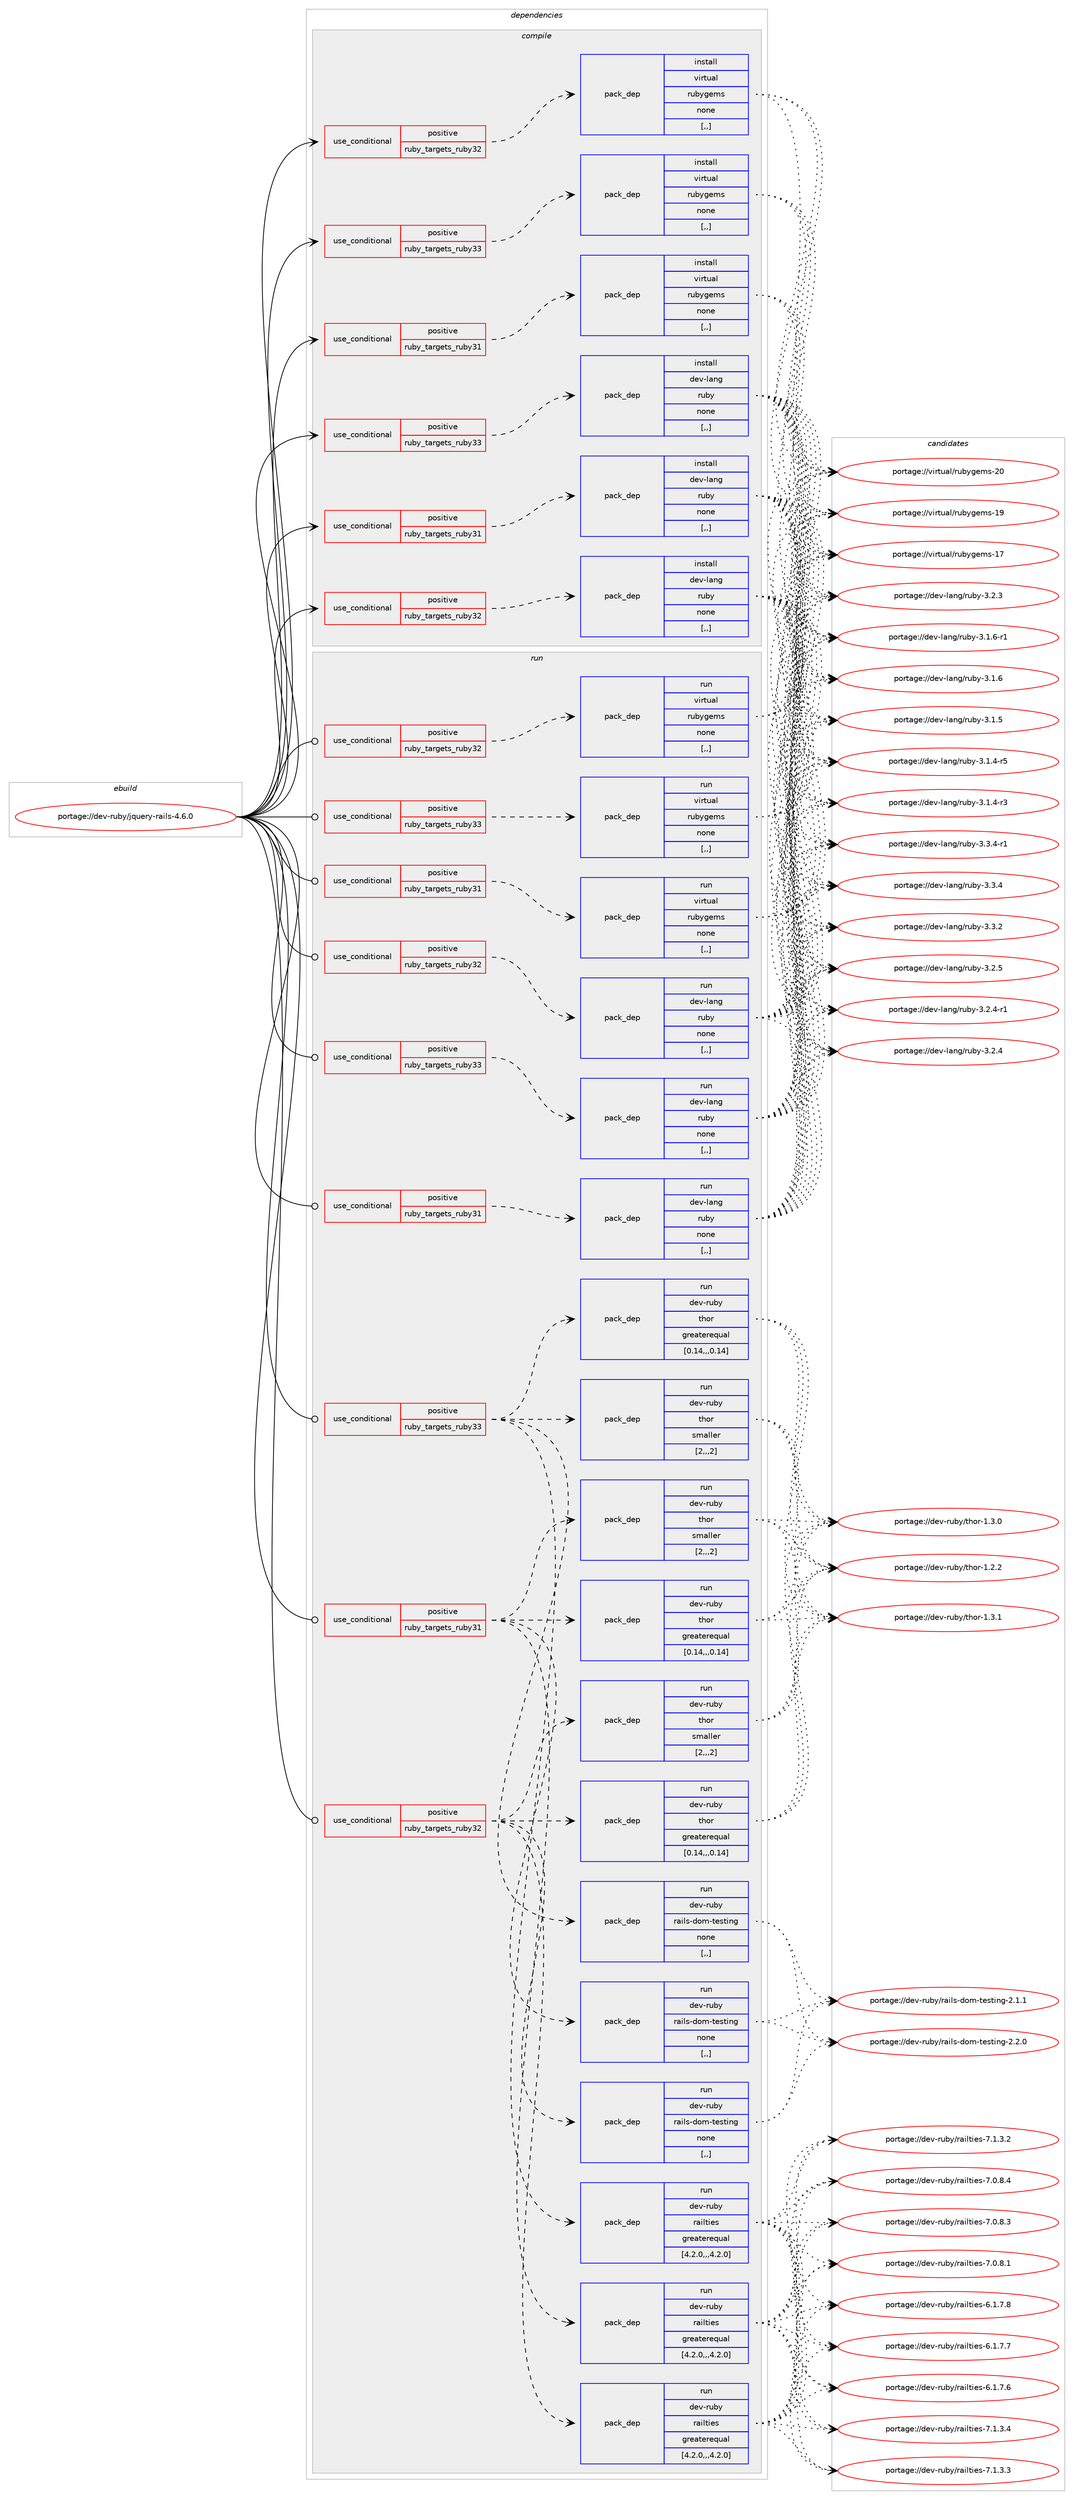 digraph prolog {

# *************
# Graph options
# *************

newrank=true;
concentrate=true;
compound=true;
graph [rankdir=LR,fontname=Helvetica,fontsize=10,ranksep=1.5];#, ranksep=2.5, nodesep=0.2];
edge  [arrowhead=vee];
node  [fontname=Helvetica,fontsize=10];

# **********
# The ebuild
# **********

subgraph cluster_leftcol {
color=gray;
label=<<i>ebuild</i>>;
id [label="portage://dev-ruby/jquery-rails-4.6.0", color=red, width=4, href="../dev-ruby/jquery-rails-4.6.0.svg"];
}

# ****************
# The dependencies
# ****************

subgraph cluster_midcol {
color=gray;
label=<<i>dependencies</i>>;
subgraph cluster_compile {
fillcolor="#eeeeee";
style=filled;
label=<<i>compile</i>>;
subgraph cond49574 {
dependency187788 [label=<<TABLE BORDER="0" CELLBORDER="1" CELLSPACING="0" CELLPADDING="4"><TR><TD ROWSPAN="3" CELLPADDING="10">use_conditional</TD></TR><TR><TD>positive</TD></TR><TR><TD>ruby_targets_ruby31</TD></TR></TABLE>>, shape=none, color=red];
subgraph pack136878 {
dependency187789 [label=<<TABLE BORDER="0" CELLBORDER="1" CELLSPACING="0" CELLPADDING="4" WIDTH="220"><TR><TD ROWSPAN="6" CELLPADDING="30">pack_dep</TD></TR><TR><TD WIDTH="110">install</TD></TR><TR><TD>dev-lang</TD></TR><TR><TD>ruby</TD></TR><TR><TD>none</TD></TR><TR><TD>[,,]</TD></TR></TABLE>>, shape=none, color=blue];
}
dependency187788:e -> dependency187789:w [weight=20,style="dashed",arrowhead="vee"];
}
id:e -> dependency187788:w [weight=20,style="solid",arrowhead="vee"];
subgraph cond49575 {
dependency187790 [label=<<TABLE BORDER="0" CELLBORDER="1" CELLSPACING="0" CELLPADDING="4"><TR><TD ROWSPAN="3" CELLPADDING="10">use_conditional</TD></TR><TR><TD>positive</TD></TR><TR><TD>ruby_targets_ruby31</TD></TR></TABLE>>, shape=none, color=red];
subgraph pack136879 {
dependency187791 [label=<<TABLE BORDER="0" CELLBORDER="1" CELLSPACING="0" CELLPADDING="4" WIDTH="220"><TR><TD ROWSPAN="6" CELLPADDING="30">pack_dep</TD></TR><TR><TD WIDTH="110">install</TD></TR><TR><TD>virtual</TD></TR><TR><TD>rubygems</TD></TR><TR><TD>none</TD></TR><TR><TD>[,,]</TD></TR></TABLE>>, shape=none, color=blue];
}
dependency187790:e -> dependency187791:w [weight=20,style="dashed",arrowhead="vee"];
}
id:e -> dependency187790:w [weight=20,style="solid",arrowhead="vee"];
subgraph cond49576 {
dependency187792 [label=<<TABLE BORDER="0" CELLBORDER="1" CELLSPACING="0" CELLPADDING="4"><TR><TD ROWSPAN="3" CELLPADDING="10">use_conditional</TD></TR><TR><TD>positive</TD></TR><TR><TD>ruby_targets_ruby32</TD></TR></TABLE>>, shape=none, color=red];
subgraph pack136880 {
dependency187793 [label=<<TABLE BORDER="0" CELLBORDER="1" CELLSPACING="0" CELLPADDING="4" WIDTH="220"><TR><TD ROWSPAN="6" CELLPADDING="30">pack_dep</TD></TR><TR><TD WIDTH="110">install</TD></TR><TR><TD>dev-lang</TD></TR><TR><TD>ruby</TD></TR><TR><TD>none</TD></TR><TR><TD>[,,]</TD></TR></TABLE>>, shape=none, color=blue];
}
dependency187792:e -> dependency187793:w [weight=20,style="dashed",arrowhead="vee"];
}
id:e -> dependency187792:w [weight=20,style="solid",arrowhead="vee"];
subgraph cond49577 {
dependency187794 [label=<<TABLE BORDER="0" CELLBORDER="1" CELLSPACING="0" CELLPADDING="4"><TR><TD ROWSPAN="3" CELLPADDING="10">use_conditional</TD></TR><TR><TD>positive</TD></TR><TR><TD>ruby_targets_ruby32</TD></TR></TABLE>>, shape=none, color=red];
subgraph pack136881 {
dependency187795 [label=<<TABLE BORDER="0" CELLBORDER="1" CELLSPACING="0" CELLPADDING="4" WIDTH="220"><TR><TD ROWSPAN="6" CELLPADDING="30">pack_dep</TD></TR><TR><TD WIDTH="110">install</TD></TR><TR><TD>virtual</TD></TR><TR><TD>rubygems</TD></TR><TR><TD>none</TD></TR><TR><TD>[,,]</TD></TR></TABLE>>, shape=none, color=blue];
}
dependency187794:e -> dependency187795:w [weight=20,style="dashed",arrowhead="vee"];
}
id:e -> dependency187794:w [weight=20,style="solid",arrowhead="vee"];
subgraph cond49578 {
dependency187796 [label=<<TABLE BORDER="0" CELLBORDER="1" CELLSPACING="0" CELLPADDING="4"><TR><TD ROWSPAN="3" CELLPADDING="10">use_conditional</TD></TR><TR><TD>positive</TD></TR><TR><TD>ruby_targets_ruby33</TD></TR></TABLE>>, shape=none, color=red];
subgraph pack136882 {
dependency187797 [label=<<TABLE BORDER="0" CELLBORDER="1" CELLSPACING="0" CELLPADDING="4" WIDTH="220"><TR><TD ROWSPAN="6" CELLPADDING="30">pack_dep</TD></TR><TR><TD WIDTH="110">install</TD></TR><TR><TD>dev-lang</TD></TR><TR><TD>ruby</TD></TR><TR><TD>none</TD></TR><TR><TD>[,,]</TD></TR></TABLE>>, shape=none, color=blue];
}
dependency187796:e -> dependency187797:w [weight=20,style="dashed",arrowhead="vee"];
}
id:e -> dependency187796:w [weight=20,style="solid",arrowhead="vee"];
subgraph cond49579 {
dependency187798 [label=<<TABLE BORDER="0" CELLBORDER="1" CELLSPACING="0" CELLPADDING="4"><TR><TD ROWSPAN="3" CELLPADDING="10">use_conditional</TD></TR><TR><TD>positive</TD></TR><TR><TD>ruby_targets_ruby33</TD></TR></TABLE>>, shape=none, color=red];
subgraph pack136883 {
dependency187799 [label=<<TABLE BORDER="0" CELLBORDER="1" CELLSPACING="0" CELLPADDING="4" WIDTH="220"><TR><TD ROWSPAN="6" CELLPADDING="30">pack_dep</TD></TR><TR><TD WIDTH="110">install</TD></TR><TR><TD>virtual</TD></TR><TR><TD>rubygems</TD></TR><TR><TD>none</TD></TR><TR><TD>[,,]</TD></TR></TABLE>>, shape=none, color=blue];
}
dependency187798:e -> dependency187799:w [weight=20,style="dashed",arrowhead="vee"];
}
id:e -> dependency187798:w [weight=20,style="solid",arrowhead="vee"];
}
subgraph cluster_compileandrun {
fillcolor="#eeeeee";
style=filled;
label=<<i>compile and run</i>>;
}
subgraph cluster_run {
fillcolor="#eeeeee";
style=filled;
label=<<i>run</i>>;
subgraph cond49580 {
dependency187800 [label=<<TABLE BORDER="0" CELLBORDER="1" CELLSPACING="0" CELLPADDING="4"><TR><TD ROWSPAN="3" CELLPADDING="10">use_conditional</TD></TR><TR><TD>positive</TD></TR><TR><TD>ruby_targets_ruby31</TD></TR></TABLE>>, shape=none, color=red];
subgraph pack136884 {
dependency187801 [label=<<TABLE BORDER="0" CELLBORDER="1" CELLSPACING="0" CELLPADDING="4" WIDTH="220"><TR><TD ROWSPAN="6" CELLPADDING="30">pack_dep</TD></TR><TR><TD WIDTH="110">run</TD></TR><TR><TD>dev-lang</TD></TR><TR><TD>ruby</TD></TR><TR><TD>none</TD></TR><TR><TD>[,,]</TD></TR></TABLE>>, shape=none, color=blue];
}
dependency187800:e -> dependency187801:w [weight=20,style="dashed",arrowhead="vee"];
}
id:e -> dependency187800:w [weight=20,style="solid",arrowhead="odot"];
subgraph cond49581 {
dependency187802 [label=<<TABLE BORDER="0" CELLBORDER="1" CELLSPACING="0" CELLPADDING="4"><TR><TD ROWSPAN="3" CELLPADDING="10">use_conditional</TD></TR><TR><TD>positive</TD></TR><TR><TD>ruby_targets_ruby31</TD></TR></TABLE>>, shape=none, color=red];
subgraph pack136885 {
dependency187803 [label=<<TABLE BORDER="0" CELLBORDER="1" CELLSPACING="0" CELLPADDING="4" WIDTH="220"><TR><TD ROWSPAN="6" CELLPADDING="30">pack_dep</TD></TR><TR><TD WIDTH="110">run</TD></TR><TR><TD>dev-ruby</TD></TR><TR><TD>railties</TD></TR><TR><TD>greaterequal</TD></TR><TR><TD>[4.2.0,,,4.2.0]</TD></TR></TABLE>>, shape=none, color=blue];
}
dependency187802:e -> dependency187803:w [weight=20,style="dashed",arrowhead="vee"];
subgraph pack136886 {
dependency187804 [label=<<TABLE BORDER="0" CELLBORDER="1" CELLSPACING="0" CELLPADDING="4" WIDTH="220"><TR><TD ROWSPAN="6" CELLPADDING="30">pack_dep</TD></TR><TR><TD WIDTH="110">run</TD></TR><TR><TD>dev-ruby</TD></TR><TR><TD>thor</TD></TR><TR><TD>greaterequal</TD></TR><TR><TD>[0.14,,,0.14]</TD></TR></TABLE>>, shape=none, color=blue];
}
dependency187802:e -> dependency187804:w [weight=20,style="dashed",arrowhead="vee"];
subgraph pack136887 {
dependency187805 [label=<<TABLE BORDER="0" CELLBORDER="1" CELLSPACING="0" CELLPADDING="4" WIDTH="220"><TR><TD ROWSPAN="6" CELLPADDING="30">pack_dep</TD></TR><TR><TD WIDTH="110">run</TD></TR><TR><TD>dev-ruby</TD></TR><TR><TD>thor</TD></TR><TR><TD>smaller</TD></TR><TR><TD>[2,,,2]</TD></TR></TABLE>>, shape=none, color=blue];
}
dependency187802:e -> dependency187805:w [weight=20,style="dashed",arrowhead="vee"];
subgraph pack136888 {
dependency187806 [label=<<TABLE BORDER="0" CELLBORDER="1" CELLSPACING="0" CELLPADDING="4" WIDTH="220"><TR><TD ROWSPAN="6" CELLPADDING="30">pack_dep</TD></TR><TR><TD WIDTH="110">run</TD></TR><TR><TD>dev-ruby</TD></TR><TR><TD>rails-dom-testing</TD></TR><TR><TD>none</TD></TR><TR><TD>[,,]</TD></TR></TABLE>>, shape=none, color=blue];
}
dependency187802:e -> dependency187806:w [weight=20,style="dashed",arrowhead="vee"];
}
id:e -> dependency187802:w [weight=20,style="solid",arrowhead="odot"];
subgraph cond49582 {
dependency187807 [label=<<TABLE BORDER="0" CELLBORDER="1" CELLSPACING="0" CELLPADDING="4"><TR><TD ROWSPAN="3" CELLPADDING="10">use_conditional</TD></TR><TR><TD>positive</TD></TR><TR><TD>ruby_targets_ruby31</TD></TR></TABLE>>, shape=none, color=red];
subgraph pack136889 {
dependency187808 [label=<<TABLE BORDER="0" CELLBORDER="1" CELLSPACING="0" CELLPADDING="4" WIDTH="220"><TR><TD ROWSPAN="6" CELLPADDING="30">pack_dep</TD></TR><TR><TD WIDTH="110">run</TD></TR><TR><TD>virtual</TD></TR><TR><TD>rubygems</TD></TR><TR><TD>none</TD></TR><TR><TD>[,,]</TD></TR></TABLE>>, shape=none, color=blue];
}
dependency187807:e -> dependency187808:w [weight=20,style="dashed",arrowhead="vee"];
}
id:e -> dependency187807:w [weight=20,style="solid",arrowhead="odot"];
subgraph cond49583 {
dependency187809 [label=<<TABLE BORDER="0" CELLBORDER="1" CELLSPACING="0" CELLPADDING="4"><TR><TD ROWSPAN="3" CELLPADDING="10">use_conditional</TD></TR><TR><TD>positive</TD></TR><TR><TD>ruby_targets_ruby32</TD></TR></TABLE>>, shape=none, color=red];
subgraph pack136890 {
dependency187810 [label=<<TABLE BORDER="0" CELLBORDER="1" CELLSPACING="0" CELLPADDING="4" WIDTH="220"><TR><TD ROWSPAN="6" CELLPADDING="30">pack_dep</TD></TR><TR><TD WIDTH="110">run</TD></TR><TR><TD>dev-lang</TD></TR><TR><TD>ruby</TD></TR><TR><TD>none</TD></TR><TR><TD>[,,]</TD></TR></TABLE>>, shape=none, color=blue];
}
dependency187809:e -> dependency187810:w [weight=20,style="dashed",arrowhead="vee"];
}
id:e -> dependency187809:w [weight=20,style="solid",arrowhead="odot"];
subgraph cond49584 {
dependency187811 [label=<<TABLE BORDER="0" CELLBORDER="1" CELLSPACING="0" CELLPADDING="4"><TR><TD ROWSPAN="3" CELLPADDING="10">use_conditional</TD></TR><TR><TD>positive</TD></TR><TR><TD>ruby_targets_ruby32</TD></TR></TABLE>>, shape=none, color=red];
subgraph pack136891 {
dependency187812 [label=<<TABLE BORDER="0" CELLBORDER="1" CELLSPACING="0" CELLPADDING="4" WIDTH="220"><TR><TD ROWSPAN="6" CELLPADDING="30">pack_dep</TD></TR><TR><TD WIDTH="110">run</TD></TR><TR><TD>dev-ruby</TD></TR><TR><TD>railties</TD></TR><TR><TD>greaterequal</TD></TR><TR><TD>[4.2.0,,,4.2.0]</TD></TR></TABLE>>, shape=none, color=blue];
}
dependency187811:e -> dependency187812:w [weight=20,style="dashed",arrowhead="vee"];
subgraph pack136892 {
dependency187813 [label=<<TABLE BORDER="0" CELLBORDER="1" CELLSPACING="0" CELLPADDING="4" WIDTH="220"><TR><TD ROWSPAN="6" CELLPADDING="30">pack_dep</TD></TR><TR><TD WIDTH="110">run</TD></TR><TR><TD>dev-ruby</TD></TR><TR><TD>thor</TD></TR><TR><TD>greaterequal</TD></TR><TR><TD>[0.14,,,0.14]</TD></TR></TABLE>>, shape=none, color=blue];
}
dependency187811:e -> dependency187813:w [weight=20,style="dashed",arrowhead="vee"];
subgraph pack136893 {
dependency187814 [label=<<TABLE BORDER="0" CELLBORDER="1" CELLSPACING="0" CELLPADDING="4" WIDTH="220"><TR><TD ROWSPAN="6" CELLPADDING="30">pack_dep</TD></TR><TR><TD WIDTH="110">run</TD></TR><TR><TD>dev-ruby</TD></TR><TR><TD>thor</TD></TR><TR><TD>smaller</TD></TR><TR><TD>[2,,,2]</TD></TR></TABLE>>, shape=none, color=blue];
}
dependency187811:e -> dependency187814:w [weight=20,style="dashed",arrowhead="vee"];
subgraph pack136894 {
dependency187815 [label=<<TABLE BORDER="0" CELLBORDER="1" CELLSPACING="0" CELLPADDING="4" WIDTH="220"><TR><TD ROWSPAN="6" CELLPADDING="30">pack_dep</TD></TR><TR><TD WIDTH="110">run</TD></TR><TR><TD>dev-ruby</TD></TR><TR><TD>rails-dom-testing</TD></TR><TR><TD>none</TD></TR><TR><TD>[,,]</TD></TR></TABLE>>, shape=none, color=blue];
}
dependency187811:e -> dependency187815:w [weight=20,style="dashed",arrowhead="vee"];
}
id:e -> dependency187811:w [weight=20,style="solid",arrowhead="odot"];
subgraph cond49585 {
dependency187816 [label=<<TABLE BORDER="0" CELLBORDER="1" CELLSPACING="0" CELLPADDING="4"><TR><TD ROWSPAN="3" CELLPADDING="10">use_conditional</TD></TR><TR><TD>positive</TD></TR><TR><TD>ruby_targets_ruby32</TD></TR></TABLE>>, shape=none, color=red];
subgraph pack136895 {
dependency187817 [label=<<TABLE BORDER="0" CELLBORDER="1" CELLSPACING="0" CELLPADDING="4" WIDTH="220"><TR><TD ROWSPAN="6" CELLPADDING="30">pack_dep</TD></TR><TR><TD WIDTH="110">run</TD></TR><TR><TD>virtual</TD></TR><TR><TD>rubygems</TD></TR><TR><TD>none</TD></TR><TR><TD>[,,]</TD></TR></TABLE>>, shape=none, color=blue];
}
dependency187816:e -> dependency187817:w [weight=20,style="dashed",arrowhead="vee"];
}
id:e -> dependency187816:w [weight=20,style="solid",arrowhead="odot"];
subgraph cond49586 {
dependency187818 [label=<<TABLE BORDER="0" CELLBORDER="1" CELLSPACING="0" CELLPADDING="4"><TR><TD ROWSPAN="3" CELLPADDING="10">use_conditional</TD></TR><TR><TD>positive</TD></TR><TR><TD>ruby_targets_ruby33</TD></TR></TABLE>>, shape=none, color=red];
subgraph pack136896 {
dependency187819 [label=<<TABLE BORDER="0" CELLBORDER="1" CELLSPACING="0" CELLPADDING="4" WIDTH="220"><TR><TD ROWSPAN="6" CELLPADDING="30">pack_dep</TD></TR><TR><TD WIDTH="110">run</TD></TR><TR><TD>dev-lang</TD></TR><TR><TD>ruby</TD></TR><TR><TD>none</TD></TR><TR><TD>[,,]</TD></TR></TABLE>>, shape=none, color=blue];
}
dependency187818:e -> dependency187819:w [weight=20,style="dashed",arrowhead="vee"];
}
id:e -> dependency187818:w [weight=20,style="solid",arrowhead="odot"];
subgraph cond49587 {
dependency187820 [label=<<TABLE BORDER="0" CELLBORDER="1" CELLSPACING="0" CELLPADDING="4"><TR><TD ROWSPAN="3" CELLPADDING="10">use_conditional</TD></TR><TR><TD>positive</TD></TR><TR><TD>ruby_targets_ruby33</TD></TR></TABLE>>, shape=none, color=red];
subgraph pack136897 {
dependency187821 [label=<<TABLE BORDER="0" CELLBORDER="1" CELLSPACING="0" CELLPADDING="4" WIDTH="220"><TR><TD ROWSPAN="6" CELLPADDING="30">pack_dep</TD></TR><TR><TD WIDTH="110">run</TD></TR><TR><TD>dev-ruby</TD></TR><TR><TD>railties</TD></TR><TR><TD>greaterequal</TD></TR><TR><TD>[4.2.0,,,4.2.0]</TD></TR></TABLE>>, shape=none, color=blue];
}
dependency187820:e -> dependency187821:w [weight=20,style="dashed",arrowhead="vee"];
subgraph pack136898 {
dependency187822 [label=<<TABLE BORDER="0" CELLBORDER="1" CELLSPACING="0" CELLPADDING="4" WIDTH="220"><TR><TD ROWSPAN="6" CELLPADDING="30">pack_dep</TD></TR><TR><TD WIDTH="110">run</TD></TR><TR><TD>dev-ruby</TD></TR><TR><TD>thor</TD></TR><TR><TD>greaterequal</TD></TR><TR><TD>[0.14,,,0.14]</TD></TR></TABLE>>, shape=none, color=blue];
}
dependency187820:e -> dependency187822:w [weight=20,style="dashed",arrowhead="vee"];
subgraph pack136899 {
dependency187823 [label=<<TABLE BORDER="0" CELLBORDER="1" CELLSPACING="0" CELLPADDING="4" WIDTH="220"><TR><TD ROWSPAN="6" CELLPADDING="30">pack_dep</TD></TR><TR><TD WIDTH="110">run</TD></TR><TR><TD>dev-ruby</TD></TR><TR><TD>thor</TD></TR><TR><TD>smaller</TD></TR><TR><TD>[2,,,2]</TD></TR></TABLE>>, shape=none, color=blue];
}
dependency187820:e -> dependency187823:w [weight=20,style="dashed",arrowhead="vee"];
subgraph pack136900 {
dependency187824 [label=<<TABLE BORDER="0" CELLBORDER="1" CELLSPACING="0" CELLPADDING="4" WIDTH="220"><TR><TD ROWSPAN="6" CELLPADDING="30">pack_dep</TD></TR><TR><TD WIDTH="110">run</TD></TR><TR><TD>dev-ruby</TD></TR><TR><TD>rails-dom-testing</TD></TR><TR><TD>none</TD></TR><TR><TD>[,,]</TD></TR></TABLE>>, shape=none, color=blue];
}
dependency187820:e -> dependency187824:w [weight=20,style="dashed",arrowhead="vee"];
}
id:e -> dependency187820:w [weight=20,style="solid",arrowhead="odot"];
subgraph cond49588 {
dependency187825 [label=<<TABLE BORDER="0" CELLBORDER="1" CELLSPACING="0" CELLPADDING="4"><TR><TD ROWSPAN="3" CELLPADDING="10">use_conditional</TD></TR><TR><TD>positive</TD></TR><TR><TD>ruby_targets_ruby33</TD></TR></TABLE>>, shape=none, color=red];
subgraph pack136901 {
dependency187826 [label=<<TABLE BORDER="0" CELLBORDER="1" CELLSPACING="0" CELLPADDING="4" WIDTH="220"><TR><TD ROWSPAN="6" CELLPADDING="30">pack_dep</TD></TR><TR><TD WIDTH="110">run</TD></TR><TR><TD>virtual</TD></TR><TR><TD>rubygems</TD></TR><TR><TD>none</TD></TR><TR><TD>[,,]</TD></TR></TABLE>>, shape=none, color=blue];
}
dependency187825:e -> dependency187826:w [weight=20,style="dashed",arrowhead="vee"];
}
id:e -> dependency187825:w [weight=20,style="solid",arrowhead="odot"];
}
}

# **************
# The candidates
# **************

subgraph cluster_choices {
rank=same;
color=gray;
label=<<i>candidates</i>>;

subgraph choice136878 {
color=black;
nodesep=1;
choice100101118451089711010347114117981214551465146524511449 [label="portage://dev-lang/ruby-3.3.4-r1", color=red, width=4,href="../dev-lang/ruby-3.3.4-r1.svg"];
choice10010111845108971101034711411798121455146514652 [label="portage://dev-lang/ruby-3.3.4", color=red, width=4,href="../dev-lang/ruby-3.3.4.svg"];
choice10010111845108971101034711411798121455146514650 [label="portage://dev-lang/ruby-3.3.2", color=red, width=4,href="../dev-lang/ruby-3.3.2.svg"];
choice10010111845108971101034711411798121455146504653 [label="portage://dev-lang/ruby-3.2.5", color=red, width=4,href="../dev-lang/ruby-3.2.5.svg"];
choice100101118451089711010347114117981214551465046524511449 [label="portage://dev-lang/ruby-3.2.4-r1", color=red, width=4,href="../dev-lang/ruby-3.2.4-r1.svg"];
choice10010111845108971101034711411798121455146504652 [label="portage://dev-lang/ruby-3.2.4", color=red, width=4,href="../dev-lang/ruby-3.2.4.svg"];
choice10010111845108971101034711411798121455146504651 [label="portage://dev-lang/ruby-3.2.3", color=red, width=4,href="../dev-lang/ruby-3.2.3.svg"];
choice100101118451089711010347114117981214551464946544511449 [label="portage://dev-lang/ruby-3.1.6-r1", color=red, width=4,href="../dev-lang/ruby-3.1.6-r1.svg"];
choice10010111845108971101034711411798121455146494654 [label="portage://dev-lang/ruby-3.1.6", color=red, width=4,href="../dev-lang/ruby-3.1.6.svg"];
choice10010111845108971101034711411798121455146494653 [label="portage://dev-lang/ruby-3.1.5", color=red, width=4,href="../dev-lang/ruby-3.1.5.svg"];
choice100101118451089711010347114117981214551464946524511453 [label="portage://dev-lang/ruby-3.1.4-r5", color=red, width=4,href="../dev-lang/ruby-3.1.4-r5.svg"];
choice100101118451089711010347114117981214551464946524511451 [label="portage://dev-lang/ruby-3.1.4-r3", color=red, width=4,href="../dev-lang/ruby-3.1.4-r3.svg"];
dependency187789:e -> choice100101118451089711010347114117981214551465146524511449:w [style=dotted,weight="100"];
dependency187789:e -> choice10010111845108971101034711411798121455146514652:w [style=dotted,weight="100"];
dependency187789:e -> choice10010111845108971101034711411798121455146514650:w [style=dotted,weight="100"];
dependency187789:e -> choice10010111845108971101034711411798121455146504653:w [style=dotted,weight="100"];
dependency187789:e -> choice100101118451089711010347114117981214551465046524511449:w [style=dotted,weight="100"];
dependency187789:e -> choice10010111845108971101034711411798121455146504652:w [style=dotted,weight="100"];
dependency187789:e -> choice10010111845108971101034711411798121455146504651:w [style=dotted,weight="100"];
dependency187789:e -> choice100101118451089711010347114117981214551464946544511449:w [style=dotted,weight="100"];
dependency187789:e -> choice10010111845108971101034711411798121455146494654:w [style=dotted,weight="100"];
dependency187789:e -> choice10010111845108971101034711411798121455146494653:w [style=dotted,weight="100"];
dependency187789:e -> choice100101118451089711010347114117981214551464946524511453:w [style=dotted,weight="100"];
dependency187789:e -> choice100101118451089711010347114117981214551464946524511451:w [style=dotted,weight="100"];
}
subgraph choice136879 {
color=black;
nodesep=1;
choice118105114116117971084711411798121103101109115455048 [label="portage://virtual/rubygems-20", color=red, width=4,href="../virtual/rubygems-20.svg"];
choice118105114116117971084711411798121103101109115454957 [label="portage://virtual/rubygems-19", color=red, width=4,href="../virtual/rubygems-19.svg"];
choice118105114116117971084711411798121103101109115454955 [label="portage://virtual/rubygems-17", color=red, width=4,href="../virtual/rubygems-17.svg"];
dependency187791:e -> choice118105114116117971084711411798121103101109115455048:w [style=dotted,weight="100"];
dependency187791:e -> choice118105114116117971084711411798121103101109115454957:w [style=dotted,weight="100"];
dependency187791:e -> choice118105114116117971084711411798121103101109115454955:w [style=dotted,weight="100"];
}
subgraph choice136880 {
color=black;
nodesep=1;
choice100101118451089711010347114117981214551465146524511449 [label="portage://dev-lang/ruby-3.3.4-r1", color=red, width=4,href="../dev-lang/ruby-3.3.4-r1.svg"];
choice10010111845108971101034711411798121455146514652 [label="portage://dev-lang/ruby-3.3.4", color=red, width=4,href="../dev-lang/ruby-3.3.4.svg"];
choice10010111845108971101034711411798121455146514650 [label="portage://dev-lang/ruby-3.3.2", color=red, width=4,href="../dev-lang/ruby-3.3.2.svg"];
choice10010111845108971101034711411798121455146504653 [label="portage://dev-lang/ruby-3.2.5", color=red, width=4,href="../dev-lang/ruby-3.2.5.svg"];
choice100101118451089711010347114117981214551465046524511449 [label="portage://dev-lang/ruby-3.2.4-r1", color=red, width=4,href="../dev-lang/ruby-3.2.4-r1.svg"];
choice10010111845108971101034711411798121455146504652 [label="portage://dev-lang/ruby-3.2.4", color=red, width=4,href="../dev-lang/ruby-3.2.4.svg"];
choice10010111845108971101034711411798121455146504651 [label="portage://dev-lang/ruby-3.2.3", color=red, width=4,href="../dev-lang/ruby-3.2.3.svg"];
choice100101118451089711010347114117981214551464946544511449 [label="portage://dev-lang/ruby-3.1.6-r1", color=red, width=4,href="../dev-lang/ruby-3.1.6-r1.svg"];
choice10010111845108971101034711411798121455146494654 [label="portage://dev-lang/ruby-3.1.6", color=red, width=4,href="../dev-lang/ruby-3.1.6.svg"];
choice10010111845108971101034711411798121455146494653 [label="portage://dev-lang/ruby-3.1.5", color=red, width=4,href="../dev-lang/ruby-3.1.5.svg"];
choice100101118451089711010347114117981214551464946524511453 [label="portage://dev-lang/ruby-3.1.4-r5", color=red, width=4,href="../dev-lang/ruby-3.1.4-r5.svg"];
choice100101118451089711010347114117981214551464946524511451 [label="portage://dev-lang/ruby-3.1.4-r3", color=red, width=4,href="../dev-lang/ruby-3.1.4-r3.svg"];
dependency187793:e -> choice100101118451089711010347114117981214551465146524511449:w [style=dotted,weight="100"];
dependency187793:e -> choice10010111845108971101034711411798121455146514652:w [style=dotted,weight="100"];
dependency187793:e -> choice10010111845108971101034711411798121455146514650:w [style=dotted,weight="100"];
dependency187793:e -> choice10010111845108971101034711411798121455146504653:w [style=dotted,weight="100"];
dependency187793:e -> choice100101118451089711010347114117981214551465046524511449:w [style=dotted,weight="100"];
dependency187793:e -> choice10010111845108971101034711411798121455146504652:w [style=dotted,weight="100"];
dependency187793:e -> choice10010111845108971101034711411798121455146504651:w [style=dotted,weight="100"];
dependency187793:e -> choice100101118451089711010347114117981214551464946544511449:w [style=dotted,weight="100"];
dependency187793:e -> choice10010111845108971101034711411798121455146494654:w [style=dotted,weight="100"];
dependency187793:e -> choice10010111845108971101034711411798121455146494653:w [style=dotted,weight="100"];
dependency187793:e -> choice100101118451089711010347114117981214551464946524511453:w [style=dotted,weight="100"];
dependency187793:e -> choice100101118451089711010347114117981214551464946524511451:w [style=dotted,weight="100"];
}
subgraph choice136881 {
color=black;
nodesep=1;
choice118105114116117971084711411798121103101109115455048 [label="portage://virtual/rubygems-20", color=red, width=4,href="../virtual/rubygems-20.svg"];
choice118105114116117971084711411798121103101109115454957 [label="portage://virtual/rubygems-19", color=red, width=4,href="../virtual/rubygems-19.svg"];
choice118105114116117971084711411798121103101109115454955 [label="portage://virtual/rubygems-17", color=red, width=4,href="../virtual/rubygems-17.svg"];
dependency187795:e -> choice118105114116117971084711411798121103101109115455048:w [style=dotted,weight="100"];
dependency187795:e -> choice118105114116117971084711411798121103101109115454957:w [style=dotted,weight="100"];
dependency187795:e -> choice118105114116117971084711411798121103101109115454955:w [style=dotted,weight="100"];
}
subgraph choice136882 {
color=black;
nodesep=1;
choice100101118451089711010347114117981214551465146524511449 [label="portage://dev-lang/ruby-3.3.4-r1", color=red, width=4,href="../dev-lang/ruby-3.3.4-r1.svg"];
choice10010111845108971101034711411798121455146514652 [label="portage://dev-lang/ruby-3.3.4", color=red, width=4,href="../dev-lang/ruby-3.3.4.svg"];
choice10010111845108971101034711411798121455146514650 [label="portage://dev-lang/ruby-3.3.2", color=red, width=4,href="../dev-lang/ruby-3.3.2.svg"];
choice10010111845108971101034711411798121455146504653 [label="portage://dev-lang/ruby-3.2.5", color=red, width=4,href="../dev-lang/ruby-3.2.5.svg"];
choice100101118451089711010347114117981214551465046524511449 [label="portage://dev-lang/ruby-3.2.4-r1", color=red, width=4,href="../dev-lang/ruby-3.2.4-r1.svg"];
choice10010111845108971101034711411798121455146504652 [label="portage://dev-lang/ruby-3.2.4", color=red, width=4,href="../dev-lang/ruby-3.2.4.svg"];
choice10010111845108971101034711411798121455146504651 [label="portage://dev-lang/ruby-3.2.3", color=red, width=4,href="../dev-lang/ruby-3.2.3.svg"];
choice100101118451089711010347114117981214551464946544511449 [label="portage://dev-lang/ruby-3.1.6-r1", color=red, width=4,href="../dev-lang/ruby-3.1.6-r1.svg"];
choice10010111845108971101034711411798121455146494654 [label="portage://dev-lang/ruby-3.1.6", color=red, width=4,href="../dev-lang/ruby-3.1.6.svg"];
choice10010111845108971101034711411798121455146494653 [label="portage://dev-lang/ruby-3.1.5", color=red, width=4,href="../dev-lang/ruby-3.1.5.svg"];
choice100101118451089711010347114117981214551464946524511453 [label="portage://dev-lang/ruby-3.1.4-r5", color=red, width=4,href="../dev-lang/ruby-3.1.4-r5.svg"];
choice100101118451089711010347114117981214551464946524511451 [label="portage://dev-lang/ruby-3.1.4-r3", color=red, width=4,href="../dev-lang/ruby-3.1.4-r3.svg"];
dependency187797:e -> choice100101118451089711010347114117981214551465146524511449:w [style=dotted,weight="100"];
dependency187797:e -> choice10010111845108971101034711411798121455146514652:w [style=dotted,weight="100"];
dependency187797:e -> choice10010111845108971101034711411798121455146514650:w [style=dotted,weight="100"];
dependency187797:e -> choice10010111845108971101034711411798121455146504653:w [style=dotted,weight="100"];
dependency187797:e -> choice100101118451089711010347114117981214551465046524511449:w [style=dotted,weight="100"];
dependency187797:e -> choice10010111845108971101034711411798121455146504652:w [style=dotted,weight="100"];
dependency187797:e -> choice10010111845108971101034711411798121455146504651:w [style=dotted,weight="100"];
dependency187797:e -> choice100101118451089711010347114117981214551464946544511449:w [style=dotted,weight="100"];
dependency187797:e -> choice10010111845108971101034711411798121455146494654:w [style=dotted,weight="100"];
dependency187797:e -> choice10010111845108971101034711411798121455146494653:w [style=dotted,weight="100"];
dependency187797:e -> choice100101118451089711010347114117981214551464946524511453:w [style=dotted,weight="100"];
dependency187797:e -> choice100101118451089711010347114117981214551464946524511451:w [style=dotted,weight="100"];
}
subgraph choice136883 {
color=black;
nodesep=1;
choice118105114116117971084711411798121103101109115455048 [label="portage://virtual/rubygems-20", color=red, width=4,href="../virtual/rubygems-20.svg"];
choice118105114116117971084711411798121103101109115454957 [label="portage://virtual/rubygems-19", color=red, width=4,href="../virtual/rubygems-19.svg"];
choice118105114116117971084711411798121103101109115454955 [label="portage://virtual/rubygems-17", color=red, width=4,href="../virtual/rubygems-17.svg"];
dependency187799:e -> choice118105114116117971084711411798121103101109115455048:w [style=dotted,weight="100"];
dependency187799:e -> choice118105114116117971084711411798121103101109115454957:w [style=dotted,weight="100"];
dependency187799:e -> choice118105114116117971084711411798121103101109115454955:w [style=dotted,weight="100"];
}
subgraph choice136884 {
color=black;
nodesep=1;
choice100101118451089711010347114117981214551465146524511449 [label="portage://dev-lang/ruby-3.3.4-r1", color=red, width=4,href="../dev-lang/ruby-3.3.4-r1.svg"];
choice10010111845108971101034711411798121455146514652 [label="portage://dev-lang/ruby-3.3.4", color=red, width=4,href="../dev-lang/ruby-3.3.4.svg"];
choice10010111845108971101034711411798121455146514650 [label="portage://dev-lang/ruby-3.3.2", color=red, width=4,href="../dev-lang/ruby-3.3.2.svg"];
choice10010111845108971101034711411798121455146504653 [label="portage://dev-lang/ruby-3.2.5", color=red, width=4,href="../dev-lang/ruby-3.2.5.svg"];
choice100101118451089711010347114117981214551465046524511449 [label="portage://dev-lang/ruby-3.2.4-r1", color=red, width=4,href="../dev-lang/ruby-3.2.4-r1.svg"];
choice10010111845108971101034711411798121455146504652 [label="portage://dev-lang/ruby-3.2.4", color=red, width=4,href="../dev-lang/ruby-3.2.4.svg"];
choice10010111845108971101034711411798121455146504651 [label="portage://dev-lang/ruby-3.2.3", color=red, width=4,href="../dev-lang/ruby-3.2.3.svg"];
choice100101118451089711010347114117981214551464946544511449 [label="portage://dev-lang/ruby-3.1.6-r1", color=red, width=4,href="../dev-lang/ruby-3.1.6-r1.svg"];
choice10010111845108971101034711411798121455146494654 [label="portage://dev-lang/ruby-3.1.6", color=red, width=4,href="../dev-lang/ruby-3.1.6.svg"];
choice10010111845108971101034711411798121455146494653 [label="portage://dev-lang/ruby-3.1.5", color=red, width=4,href="../dev-lang/ruby-3.1.5.svg"];
choice100101118451089711010347114117981214551464946524511453 [label="portage://dev-lang/ruby-3.1.4-r5", color=red, width=4,href="../dev-lang/ruby-3.1.4-r5.svg"];
choice100101118451089711010347114117981214551464946524511451 [label="portage://dev-lang/ruby-3.1.4-r3", color=red, width=4,href="../dev-lang/ruby-3.1.4-r3.svg"];
dependency187801:e -> choice100101118451089711010347114117981214551465146524511449:w [style=dotted,weight="100"];
dependency187801:e -> choice10010111845108971101034711411798121455146514652:w [style=dotted,weight="100"];
dependency187801:e -> choice10010111845108971101034711411798121455146514650:w [style=dotted,weight="100"];
dependency187801:e -> choice10010111845108971101034711411798121455146504653:w [style=dotted,weight="100"];
dependency187801:e -> choice100101118451089711010347114117981214551465046524511449:w [style=dotted,weight="100"];
dependency187801:e -> choice10010111845108971101034711411798121455146504652:w [style=dotted,weight="100"];
dependency187801:e -> choice10010111845108971101034711411798121455146504651:w [style=dotted,weight="100"];
dependency187801:e -> choice100101118451089711010347114117981214551464946544511449:w [style=dotted,weight="100"];
dependency187801:e -> choice10010111845108971101034711411798121455146494654:w [style=dotted,weight="100"];
dependency187801:e -> choice10010111845108971101034711411798121455146494653:w [style=dotted,weight="100"];
dependency187801:e -> choice100101118451089711010347114117981214551464946524511453:w [style=dotted,weight="100"];
dependency187801:e -> choice100101118451089711010347114117981214551464946524511451:w [style=dotted,weight="100"];
}
subgraph choice136885 {
color=black;
nodesep=1;
choice100101118451141179812147114971051081161051011154555464946514652 [label="portage://dev-ruby/railties-7.1.3.4", color=red, width=4,href="../dev-ruby/railties-7.1.3.4.svg"];
choice100101118451141179812147114971051081161051011154555464946514651 [label="portage://dev-ruby/railties-7.1.3.3", color=red, width=4,href="../dev-ruby/railties-7.1.3.3.svg"];
choice100101118451141179812147114971051081161051011154555464946514650 [label="portage://dev-ruby/railties-7.1.3.2", color=red, width=4,href="../dev-ruby/railties-7.1.3.2.svg"];
choice100101118451141179812147114971051081161051011154555464846564652 [label="portage://dev-ruby/railties-7.0.8.4", color=red, width=4,href="../dev-ruby/railties-7.0.8.4.svg"];
choice100101118451141179812147114971051081161051011154555464846564651 [label="portage://dev-ruby/railties-7.0.8.3", color=red, width=4,href="../dev-ruby/railties-7.0.8.3.svg"];
choice100101118451141179812147114971051081161051011154555464846564649 [label="portage://dev-ruby/railties-7.0.8.1", color=red, width=4,href="../dev-ruby/railties-7.0.8.1.svg"];
choice100101118451141179812147114971051081161051011154554464946554656 [label="portage://dev-ruby/railties-6.1.7.8", color=red, width=4,href="../dev-ruby/railties-6.1.7.8.svg"];
choice100101118451141179812147114971051081161051011154554464946554655 [label="portage://dev-ruby/railties-6.1.7.7", color=red, width=4,href="../dev-ruby/railties-6.1.7.7.svg"];
choice100101118451141179812147114971051081161051011154554464946554654 [label="portage://dev-ruby/railties-6.1.7.6", color=red, width=4,href="../dev-ruby/railties-6.1.7.6.svg"];
dependency187803:e -> choice100101118451141179812147114971051081161051011154555464946514652:w [style=dotted,weight="100"];
dependency187803:e -> choice100101118451141179812147114971051081161051011154555464946514651:w [style=dotted,weight="100"];
dependency187803:e -> choice100101118451141179812147114971051081161051011154555464946514650:w [style=dotted,weight="100"];
dependency187803:e -> choice100101118451141179812147114971051081161051011154555464846564652:w [style=dotted,weight="100"];
dependency187803:e -> choice100101118451141179812147114971051081161051011154555464846564651:w [style=dotted,weight="100"];
dependency187803:e -> choice100101118451141179812147114971051081161051011154555464846564649:w [style=dotted,weight="100"];
dependency187803:e -> choice100101118451141179812147114971051081161051011154554464946554656:w [style=dotted,weight="100"];
dependency187803:e -> choice100101118451141179812147114971051081161051011154554464946554655:w [style=dotted,weight="100"];
dependency187803:e -> choice100101118451141179812147114971051081161051011154554464946554654:w [style=dotted,weight="100"];
}
subgraph choice136886 {
color=black;
nodesep=1;
choice100101118451141179812147116104111114454946514649 [label="portage://dev-ruby/thor-1.3.1", color=red, width=4,href="../dev-ruby/thor-1.3.1.svg"];
choice100101118451141179812147116104111114454946514648 [label="portage://dev-ruby/thor-1.3.0", color=red, width=4,href="../dev-ruby/thor-1.3.0.svg"];
choice100101118451141179812147116104111114454946504650 [label="portage://dev-ruby/thor-1.2.2", color=red, width=4,href="../dev-ruby/thor-1.2.2.svg"];
dependency187804:e -> choice100101118451141179812147116104111114454946514649:w [style=dotted,weight="100"];
dependency187804:e -> choice100101118451141179812147116104111114454946514648:w [style=dotted,weight="100"];
dependency187804:e -> choice100101118451141179812147116104111114454946504650:w [style=dotted,weight="100"];
}
subgraph choice136887 {
color=black;
nodesep=1;
choice100101118451141179812147116104111114454946514649 [label="portage://dev-ruby/thor-1.3.1", color=red, width=4,href="../dev-ruby/thor-1.3.1.svg"];
choice100101118451141179812147116104111114454946514648 [label="portage://dev-ruby/thor-1.3.0", color=red, width=4,href="../dev-ruby/thor-1.3.0.svg"];
choice100101118451141179812147116104111114454946504650 [label="portage://dev-ruby/thor-1.2.2", color=red, width=4,href="../dev-ruby/thor-1.2.2.svg"];
dependency187805:e -> choice100101118451141179812147116104111114454946514649:w [style=dotted,weight="100"];
dependency187805:e -> choice100101118451141179812147116104111114454946514648:w [style=dotted,weight="100"];
dependency187805:e -> choice100101118451141179812147116104111114454946504650:w [style=dotted,weight="100"];
}
subgraph choice136888 {
color=black;
nodesep=1;
choice100101118451141179812147114971051081154510011110945116101115116105110103455046504648 [label="portage://dev-ruby/rails-dom-testing-2.2.0", color=red, width=4,href="../dev-ruby/rails-dom-testing-2.2.0.svg"];
choice100101118451141179812147114971051081154510011110945116101115116105110103455046494649 [label="portage://dev-ruby/rails-dom-testing-2.1.1", color=red, width=4,href="../dev-ruby/rails-dom-testing-2.1.1.svg"];
dependency187806:e -> choice100101118451141179812147114971051081154510011110945116101115116105110103455046504648:w [style=dotted,weight="100"];
dependency187806:e -> choice100101118451141179812147114971051081154510011110945116101115116105110103455046494649:w [style=dotted,weight="100"];
}
subgraph choice136889 {
color=black;
nodesep=1;
choice118105114116117971084711411798121103101109115455048 [label="portage://virtual/rubygems-20", color=red, width=4,href="../virtual/rubygems-20.svg"];
choice118105114116117971084711411798121103101109115454957 [label="portage://virtual/rubygems-19", color=red, width=4,href="../virtual/rubygems-19.svg"];
choice118105114116117971084711411798121103101109115454955 [label="portage://virtual/rubygems-17", color=red, width=4,href="../virtual/rubygems-17.svg"];
dependency187808:e -> choice118105114116117971084711411798121103101109115455048:w [style=dotted,weight="100"];
dependency187808:e -> choice118105114116117971084711411798121103101109115454957:w [style=dotted,weight="100"];
dependency187808:e -> choice118105114116117971084711411798121103101109115454955:w [style=dotted,weight="100"];
}
subgraph choice136890 {
color=black;
nodesep=1;
choice100101118451089711010347114117981214551465146524511449 [label="portage://dev-lang/ruby-3.3.4-r1", color=red, width=4,href="../dev-lang/ruby-3.3.4-r1.svg"];
choice10010111845108971101034711411798121455146514652 [label="portage://dev-lang/ruby-3.3.4", color=red, width=4,href="../dev-lang/ruby-3.3.4.svg"];
choice10010111845108971101034711411798121455146514650 [label="portage://dev-lang/ruby-3.3.2", color=red, width=4,href="../dev-lang/ruby-3.3.2.svg"];
choice10010111845108971101034711411798121455146504653 [label="portage://dev-lang/ruby-3.2.5", color=red, width=4,href="../dev-lang/ruby-3.2.5.svg"];
choice100101118451089711010347114117981214551465046524511449 [label="portage://dev-lang/ruby-3.2.4-r1", color=red, width=4,href="../dev-lang/ruby-3.2.4-r1.svg"];
choice10010111845108971101034711411798121455146504652 [label="portage://dev-lang/ruby-3.2.4", color=red, width=4,href="../dev-lang/ruby-3.2.4.svg"];
choice10010111845108971101034711411798121455146504651 [label="portage://dev-lang/ruby-3.2.3", color=red, width=4,href="../dev-lang/ruby-3.2.3.svg"];
choice100101118451089711010347114117981214551464946544511449 [label="portage://dev-lang/ruby-3.1.6-r1", color=red, width=4,href="../dev-lang/ruby-3.1.6-r1.svg"];
choice10010111845108971101034711411798121455146494654 [label="portage://dev-lang/ruby-3.1.6", color=red, width=4,href="../dev-lang/ruby-3.1.6.svg"];
choice10010111845108971101034711411798121455146494653 [label="portage://dev-lang/ruby-3.1.5", color=red, width=4,href="../dev-lang/ruby-3.1.5.svg"];
choice100101118451089711010347114117981214551464946524511453 [label="portage://dev-lang/ruby-3.1.4-r5", color=red, width=4,href="../dev-lang/ruby-3.1.4-r5.svg"];
choice100101118451089711010347114117981214551464946524511451 [label="portage://dev-lang/ruby-3.1.4-r3", color=red, width=4,href="../dev-lang/ruby-3.1.4-r3.svg"];
dependency187810:e -> choice100101118451089711010347114117981214551465146524511449:w [style=dotted,weight="100"];
dependency187810:e -> choice10010111845108971101034711411798121455146514652:w [style=dotted,weight="100"];
dependency187810:e -> choice10010111845108971101034711411798121455146514650:w [style=dotted,weight="100"];
dependency187810:e -> choice10010111845108971101034711411798121455146504653:w [style=dotted,weight="100"];
dependency187810:e -> choice100101118451089711010347114117981214551465046524511449:w [style=dotted,weight="100"];
dependency187810:e -> choice10010111845108971101034711411798121455146504652:w [style=dotted,weight="100"];
dependency187810:e -> choice10010111845108971101034711411798121455146504651:w [style=dotted,weight="100"];
dependency187810:e -> choice100101118451089711010347114117981214551464946544511449:w [style=dotted,weight="100"];
dependency187810:e -> choice10010111845108971101034711411798121455146494654:w [style=dotted,weight="100"];
dependency187810:e -> choice10010111845108971101034711411798121455146494653:w [style=dotted,weight="100"];
dependency187810:e -> choice100101118451089711010347114117981214551464946524511453:w [style=dotted,weight="100"];
dependency187810:e -> choice100101118451089711010347114117981214551464946524511451:w [style=dotted,weight="100"];
}
subgraph choice136891 {
color=black;
nodesep=1;
choice100101118451141179812147114971051081161051011154555464946514652 [label="portage://dev-ruby/railties-7.1.3.4", color=red, width=4,href="../dev-ruby/railties-7.1.3.4.svg"];
choice100101118451141179812147114971051081161051011154555464946514651 [label="portage://dev-ruby/railties-7.1.3.3", color=red, width=4,href="../dev-ruby/railties-7.1.3.3.svg"];
choice100101118451141179812147114971051081161051011154555464946514650 [label="portage://dev-ruby/railties-7.1.3.2", color=red, width=4,href="../dev-ruby/railties-7.1.3.2.svg"];
choice100101118451141179812147114971051081161051011154555464846564652 [label="portage://dev-ruby/railties-7.0.8.4", color=red, width=4,href="../dev-ruby/railties-7.0.8.4.svg"];
choice100101118451141179812147114971051081161051011154555464846564651 [label="portage://dev-ruby/railties-7.0.8.3", color=red, width=4,href="../dev-ruby/railties-7.0.8.3.svg"];
choice100101118451141179812147114971051081161051011154555464846564649 [label="portage://dev-ruby/railties-7.0.8.1", color=red, width=4,href="../dev-ruby/railties-7.0.8.1.svg"];
choice100101118451141179812147114971051081161051011154554464946554656 [label="portage://dev-ruby/railties-6.1.7.8", color=red, width=4,href="../dev-ruby/railties-6.1.7.8.svg"];
choice100101118451141179812147114971051081161051011154554464946554655 [label="portage://dev-ruby/railties-6.1.7.7", color=red, width=4,href="../dev-ruby/railties-6.1.7.7.svg"];
choice100101118451141179812147114971051081161051011154554464946554654 [label="portage://dev-ruby/railties-6.1.7.6", color=red, width=4,href="../dev-ruby/railties-6.1.7.6.svg"];
dependency187812:e -> choice100101118451141179812147114971051081161051011154555464946514652:w [style=dotted,weight="100"];
dependency187812:e -> choice100101118451141179812147114971051081161051011154555464946514651:w [style=dotted,weight="100"];
dependency187812:e -> choice100101118451141179812147114971051081161051011154555464946514650:w [style=dotted,weight="100"];
dependency187812:e -> choice100101118451141179812147114971051081161051011154555464846564652:w [style=dotted,weight="100"];
dependency187812:e -> choice100101118451141179812147114971051081161051011154555464846564651:w [style=dotted,weight="100"];
dependency187812:e -> choice100101118451141179812147114971051081161051011154555464846564649:w [style=dotted,weight="100"];
dependency187812:e -> choice100101118451141179812147114971051081161051011154554464946554656:w [style=dotted,weight="100"];
dependency187812:e -> choice100101118451141179812147114971051081161051011154554464946554655:w [style=dotted,weight="100"];
dependency187812:e -> choice100101118451141179812147114971051081161051011154554464946554654:w [style=dotted,weight="100"];
}
subgraph choice136892 {
color=black;
nodesep=1;
choice100101118451141179812147116104111114454946514649 [label="portage://dev-ruby/thor-1.3.1", color=red, width=4,href="../dev-ruby/thor-1.3.1.svg"];
choice100101118451141179812147116104111114454946514648 [label="portage://dev-ruby/thor-1.3.0", color=red, width=4,href="../dev-ruby/thor-1.3.0.svg"];
choice100101118451141179812147116104111114454946504650 [label="portage://dev-ruby/thor-1.2.2", color=red, width=4,href="../dev-ruby/thor-1.2.2.svg"];
dependency187813:e -> choice100101118451141179812147116104111114454946514649:w [style=dotted,weight="100"];
dependency187813:e -> choice100101118451141179812147116104111114454946514648:w [style=dotted,weight="100"];
dependency187813:e -> choice100101118451141179812147116104111114454946504650:w [style=dotted,weight="100"];
}
subgraph choice136893 {
color=black;
nodesep=1;
choice100101118451141179812147116104111114454946514649 [label="portage://dev-ruby/thor-1.3.1", color=red, width=4,href="../dev-ruby/thor-1.3.1.svg"];
choice100101118451141179812147116104111114454946514648 [label="portage://dev-ruby/thor-1.3.0", color=red, width=4,href="../dev-ruby/thor-1.3.0.svg"];
choice100101118451141179812147116104111114454946504650 [label="portage://dev-ruby/thor-1.2.2", color=red, width=4,href="../dev-ruby/thor-1.2.2.svg"];
dependency187814:e -> choice100101118451141179812147116104111114454946514649:w [style=dotted,weight="100"];
dependency187814:e -> choice100101118451141179812147116104111114454946514648:w [style=dotted,weight="100"];
dependency187814:e -> choice100101118451141179812147116104111114454946504650:w [style=dotted,weight="100"];
}
subgraph choice136894 {
color=black;
nodesep=1;
choice100101118451141179812147114971051081154510011110945116101115116105110103455046504648 [label="portage://dev-ruby/rails-dom-testing-2.2.0", color=red, width=4,href="../dev-ruby/rails-dom-testing-2.2.0.svg"];
choice100101118451141179812147114971051081154510011110945116101115116105110103455046494649 [label="portage://dev-ruby/rails-dom-testing-2.1.1", color=red, width=4,href="../dev-ruby/rails-dom-testing-2.1.1.svg"];
dependency187815:e -> choice100101118451141179812147114971051081154510011110945116101115116105110103455046504648:w [style=dotted,weight="100"];
dependency187815:e -> choice100101118451141179812147114971051081154510011110945116101115116105110103455046494649:w [style=dotted,weight="100"];
}
subgraph choice136895 {
color=black;
nodesep=1;
choice118105114116117971084711411798121103101109115455048 [label="portage://virtual/rubygems-20", color=red, width=4,href="../virtual/rubygems-20.svg"];
choice118105114116117971084711411798121103101109115454957 [label="portage://virtual/rubygems-19", color=red, width=4,href="../virtual/rubygems-19.svg"];
choice118105114116117971084711411798121103101109115454955 [label="portage://virtual/rubygems-17", color=red, width=4,href="../virtual/rubygems-17.svg"];
dependency187817:e -> choice118105114116117971084711411798121103101109115455048:w [style=dotted,weight="100"];
dependency187817:e -> choice118105114116117971084711411798121103101109115454957:w [style=dotted,weight="100"];
dependency187817:e -> choice118105114116117971084711411798121103101109115454955:w [style=dotted,weight="100"];
}
subgraph choice136896 {
color=black;
nodesep=1;
choice100101118451089711010347114117981214551465146524511449 [label="portage://dev-lang/ruby-3.3.4-r1", color=red, width=4,href="../dev-lang/ruby-3.3.4-r1.svg"];
choice10010111845108971101034711411798121455146514652 [label="portage://dev-lang/ruby-3.3.4", color=red, width=4,href="../dev-lang/ruby-3.3.4.svg"];
choice10010111845108971101034711411798121455146514650 [label="portage://dev-lang/ruby-3.3.2", color=red, width=4,href="../dev-lang/ruby-3.3.2.svg"];
choice10010111845108971101034711411798121455146504653 [label="portage://dev-lang/ruby-3.2.5", color=red, width=4,href="../dev-lang/ruby-3.2.5.svg"];
choice100101118451089711010347114117981214551465046524511449 [label="portage://dev-lang/ruby-3.2.4-r1", color=red, width=4,href="../dev-lang/ruby-3.2.4-r1.svg"];
choice10010111845108971101034711411798121455146504652 [label="portage://dev-lang/ruby-3.2.4", color=red, width=4,href="../dev-lang/ruby-3.2.4.svg"];
choice10010111845108971101034711411798121455146504651 [label="portage://dev-lang/ruby-3.2.3", color=red, width=4,href="../dev-lang/ruby-3.2.3.svg"];
choice100101118451089711010347114117981214551464946544511449 [label="portage://dev-lang/ruby-3.1.6-r1", color=red, width=4,href="../dev-lang/ruby-3.1.6-r1.svg"];
choice10010111845108971101034711411798121455146494654 [label="portage://dev-lang/ruby-3.1.6", color=red, width=4,href="../dev-lang/ruby-3.1.6.svg"];
choice10010111845108971101034711411798121455146494653 [label="portage://dev-lang/ruby-3.1.5", color=red, width=4,href="../dev-lang/ruby-3.1.5.svg"];
choice100101118451089711010347114117981214551464946524511453 [label="portage://dev-lang/ruby-3.1.4-r5", color=red, width=4,href="../dev-lang/ruby-3.1.4-r5.svg"];
choice100101118451089711010347114117981214551464946524511451 [label="portage://dev-lang/ruby-3.1.4-r3", color=red, width=4,href="../dev-lang/ruby-3.1.4-r3.svg"];
dependency187819:e -> choice100101118451089711010347114117981214551465146524511449:w [style=dotted,weight="100"];
dependency187819:e -> choice10010111845108971101034711411798121455146514652:w [style=dotted,weight="100"];
dependency187819:e -> choice10010111845108971101034711411798121455146514650:w [style=dotted,weight="100"];
dependency187819:e -> choice10010111845108971101034711411798121455146504653:w [style=dotted,weight="100"];
dependency187819:e -> choice100101118451089711010347114117981214551465046524511449:w [style=dotted,weight="100"];
dependency187819:e -> choice10010111845108971101034711411798121455146504652:w [style=dotted,weight="100"];
dependency187819:e -> choice10010111845108971101034711411798121455146504651:w [style=dotted,weight="100"];
dependency187819:e -> choice100101118451089711010347114117981214551464946544511449:w [style=dotted,weight="100"];
dependency187819:e -> choice10010111845108971101034711411798121455146494654:w [style=dotted,weight="100"];
dependency187819:e -> choice10010111845108971101034711411798121455146494653:w [style=dotted,weight="100"];
dependency187819:e -> choice100101118451089711010347114117981214551464946524511453:w [style=dotted,weight="100"];
dependency187819:e -> choice100101118451089711010347114117981214551464946524511451:w [style=dotted,weight="100"];
}
subgraph choice136897 {
color=black;
nodesep=1;
choice100101118451141179812147114971051081161051011154555464946514652 [label="portage://dev-ruby/railties-7.1.3.4", color=red, width=4,href="../dev-ruby/railties-7.1.3.4.svg"];
choice100101118451141179812147114971051081161051011154555464946514651 [label="portage://dev-ruby/railties-7.1.3.3", color=red, width=4,href="../dev-ruby/railties-7.1.3.3.svg"];
choice100101118451141179812147114971051081161051011154555464946514650 [label="portage://dev-ruby/railties-7.1.3.2", color=red, width=4,href="../dev-ruby/railties-7.1.3.2.svg"];
choice100101118451141179812147114971051081161051011154555464846564652 [label="portage://dev-ruby/railties-7.0.8.4", color=red, width=4,href="../dev-ruby/railties-7.0.8.4.svg"];
choice100101118451141179812147114971051081161051011154555464846564651 [label="portage://dev-ruby/railties-7.0.8.3", color=red, width=4,href="../dev-ruby/railties-7.0.8.3.svg"];
choice100101118451141179812147114971051081161051011154555464846564649 [label="portage://dev-ruby/railties-7.0.8.1", color=red, width=4,href="../dev-ruby/railties-7.0.8.1.svg"];
choice100101118451141179812147114971051081161051011154554464946554656 [label="portage://dev-ruby/railties-6.1.7.8", color=red, width=4,href="../dev-ruby/railties-6.1.7.8.svg"];
choice100101118451141179812147114971051081161051011154554464946554655 [label="portage://dev-ruby/railties-6.1.7.7", color=red, width=4,href="../dev-ruby/railties-6.1.7.7.svg"];
choice100101118451141179812147114971051081161051011154554464946554654 [label="portage://dev-ruby/railties-6.1.7.6", color=red, width=4,href="../dev-ruby/railties-6.1.7.6.svg"];
dependency187821:e -> choice100101118451141179812147114971051081161051011154555464946514652:w [style=dotted,weight="100"];
dependency187821:e -> choice100101118451141179812147114971051081161051011154555464946514651:w [style=dotted,weight="100"];
dependency187821:e -> choice100101118451141179812147114971051081161051011154555464946514650:w [style=dotted,weight="100"];
dependency187821:e -> choice100101118451141179812147114971051081161051011154555464846564652:w [style=dotted,weight="100"];
dependency187821:e -> choice100101118451141179812147114971051081161051011154555464846564651:w [style=dotted,weight="100"];
dependency187821:e -> choice100101118451141179812147114971051081161051011154555464846564649:w [style=dotted,weight="100"];
dependency187821:e -> choice100101118451141179812147114971051081161051011154554464946554656:w [style=dotted,weight="100"];
dependency187821:e -> choice100101118451141179812147114971051081161051011154554464946554655:w [style=dotted,weight="100"];
dependency187821:e -> choice100101118451141179812147114971051081161051011154554464946554654:w [style=dotted,weight="100"];
}
subgraph choice136898 {
color=black;
nodesep=1;
choice100101118451141179812147116104111114454946514649 [label="portage://dev-ruby/thor-1.3.1", color=red, width=4,href="../dev-ruby/thor-1.3.1.svg"];
choice100101118451141179812147116104111114454946514648 [label="portage://dev-ruby/thor-1.3.0", color=red, width=4,href="../dev-ruby/thor-1.3.0.svg"];
choice100101118451141179812147116104111114454946504650 [label="portage://dev-ruby/thor-1.2.2", color=red, width=4,href="../dev-ruby/thor-1.2.2.svg"];
dependency187822:e -> choice100101118451141179812147116104111114454946514649:w [style=dotted,weight="100"];
dependency187822:e -> choice100101118451141179812147116104111114454946514648:w [style=dotted,weight="100"];
dependency187822:e -> choice100101118451141179812147116104111114454946504650:w [style=dotted,weight="100"];
}
subgraph choice136899 {
color=black;
nodesep=1;
choice100101118451141179812147116104111114454946514649 [label="portage://dev-ruby/thor-1.3.1", color=red, width=4,href="../dev-ruby/thor-1.3.1.svg"];
choice100101118451141179812147116104111114454946514648 [label="portage://dev-ruby/thor-1.3.0", color=red, width=4,href="../dev-ruby/thor-1.3.0.svg"];
choice100101118451141179812147116104111114454946504650 [label="portage://dev-ruby/thor-1.2.2", color=red, width=4,href="../dev-ruby/thor-1.2.2.svg"];
dependency187823:e -> choice100101118451141179812147116104111114454946514649:w [style=dotted,weight="100"];
dependency187823:e -> choice100101118451141179812147116104111114454946514648:w [style=dotted,weight="100"];
dependency187823:e -> choice100101118451141179812147116104111114454946504650:w [style=dotted,weight="100"];
}
subgraph choice136900 {
color=black;
nodesep=1;
choice100101118451141179812147114971051081154510011110945116101115116105110103455046504648 [label="portage://dev-ruby/rails-dom-testing-2.2.0", color=red, width=4,href="../dev-ruby/rails-dom-testing-2.2.0.svg"];
choice100101118451141179812147114971051081154510011110945116101115116105110103455046494649 [label="portage://dev-ruby/rails-dom-testing-2.1.1", color=red, width=4,href="../dev-ruby/rails-dom-testing-2.1.1.svg"];
dependency187824:e -> choice100101118451141179812147114971051081154510011110945116101115116105110103455046504648:w [style=dotted,weight="100"];
dependency187824:e -> choice100101118451141179812147114971051081154510011110945116101115116105110103455046494649:w [style=dotted,weight="100"];
}
subgraph choice136901 {
color=black;
nodesep=1;
choice118105114116117971084711411798121103101109115455048 [label="portage://virtual/rubygems-20", color=red, width=4,href="../virtual/rubygems-20.svg"];
choice118105114116117971084711411798121103101109115454957 [label="portage://virtual/rubygems-19", color=red, width=4,href="../virtual/rubygems-19.svg"];
choice118105114116117971084711411798121103101109115454955 [label="portage://virtual/rubygems-17", color=red, width=4,href="../virtual/rubygems-17.svg"];
dependency187826:e -> choice118105114116117971084711411798121103101109115455048:w [style=dotted,weight="100"];
dependency187826:e -> choice118105114116117971084711411798121103101109115454957:w [style=dotted,weight="100"];
dependency187826:e -> choice118105114116117971084711411798121103101109115454955:w [style=dotted,weight="100"];
}
}

}

